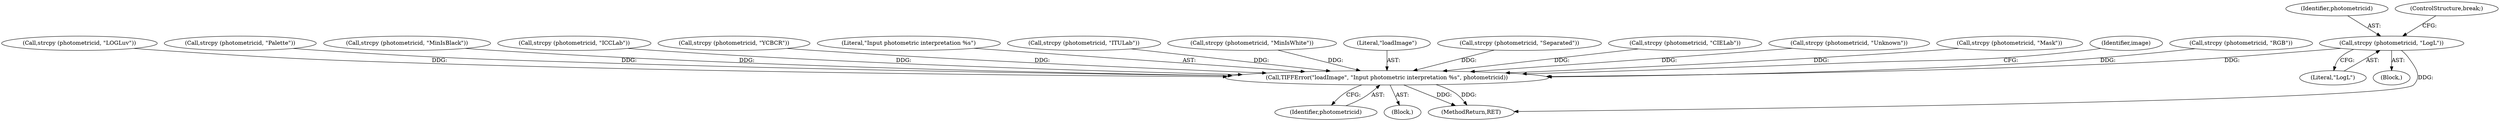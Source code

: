 digraph "0_libtiff_83a4b92815ea04969d494416eaae3d4c6b338e4a#diff-c8b4b355f9b5c06d585b23138e1c185f_5@API" {
"1000529" [label="(Call,strcpy (photometricid, \"LogL\"))"];
"1000543" [label="(Call,TIFFError(\"loadImage\", \"Input photometric interpretation %s\", photometricid))"];
"1000530" [label="(Identifier,photometricid)"];
"1000529" [label="(Call,strcpy (photometricid, \"LogL\"))"];
"1000534" [label="(Call,strcpy (photometricid, \"LOGLuv\"))"];
"1000494" [label="(Call,strcpy (photometricid, \"Palette\"))"];
"1000484" [label="(Call,strcpy (photometricid, \"MinIsBlack\"))"];
"1000519" [label="(Call,strcpy (photometricid, \"ICCLab\"))"];
"1000509" [label="(Call,strcpy (photometricid, \"YCBCR\"))"];
"1000531" [label="(Literal,\"LogL\")"];
"1000545" [label="(Literal,\"Input photometric interpretation %s\")"];
"1000532" [label="(ControlStructure,break;)"];
"1000477" [label="(Block,)"];
"1000546" [label="(Identifier,photometricid)"];
"1000524" [label="(Call,strcpy (photometricid, \"ITULab\"))"];
"1000479" [label="(Call,strcpy (photometricid, \"MinIsWhite\"))"];
"1000132" [label="(Block,)"];
"1000544" [label="(Literal,\"loadImage\")"];
"1000504" [label="(Call,strcpy (photometricid, \"Separated\"))"];
"1000514" [label="(Call,strcpy (photometricid, \"CIELab\"))"];
"1000539" [label="(Call,strcpy (photometricid, \"Unknown\"))"];
"1000499" [label="(Call,strcpy (photometricid, \"Mask\"))"];
"1000549" [label="(Identifier,image)"];
"1001187" [label="(MethodReturn,RET)"];
"1000489" [label="(Call,strcpy (photometricid, \"RGB\"))"];
"1000543" [label="(Call,TIFFError(\"loadImage\", \"Input photometric interpretation %s\", photometricid))"];
"1000529" -> "1000477"  [label="AST: "];
"1000529" -> "1000531"  [label="CFG: "];
"1000530" -> "1000529"  [label="AST: "];
"1000531" -> "1000529"  [label="AST: "];
"1000532" -> "1000529"  [label="CFG: "];
"1000529" -> "1001187"  [label="DDG: "];
"1000529" -> "1000543"  [label="DDG: "];
"1000543" -> "1000132"  [label="AST: "];
"1000543" -> "1000546"  [label="CFG: "];
"1000544" -> "1000543"  [label="AST: "];
"1000545" -> "1000543"  [label="AST: "];
"1000546" -> "1000543"  [label="AST: "];
"1000549" -> "1000543"  [label="CFG: "];
"1000543" -> "1001187"  [label="DDG: "];
"1000543" -> "1001187"  [label="DDG: "];
"1000539" -> "1000543"  [label="DDG: "];
"1000524" -> "1000543"  [label="DDG: "];
"1000519" -> "1000543"  [label="DDG: "];
"1000514" -> "1000543"  [label="DDG: "];
"1000494" -> "1000543"  [label="DDG: "];
"1000499" -> "1000543"  [label="DDG: "];
"1000504" -> "1000543"  [label="DDG: "];
"1000489" -> "1000543"  [label="DDG: "];
"1000484" -> "1000543"  [label="DDG: "];
"1000479" -> "1000543"  [label="DDG: "];
"1000534" -> "1000543"  [label="DDG: "];
"1000509" -> "1000543"  [label="DDG: "];
}
